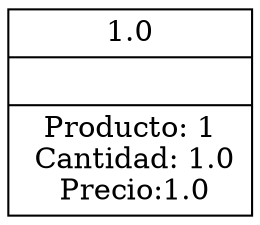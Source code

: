 digraph G{ rankdir=LR;
node [shape= record, width=.1,height=.1];

nodeTable [label = " 
1.0||Producto: 1&#92;n Cantidad: 1.0&#92;n Precio:1.0
"];
}
